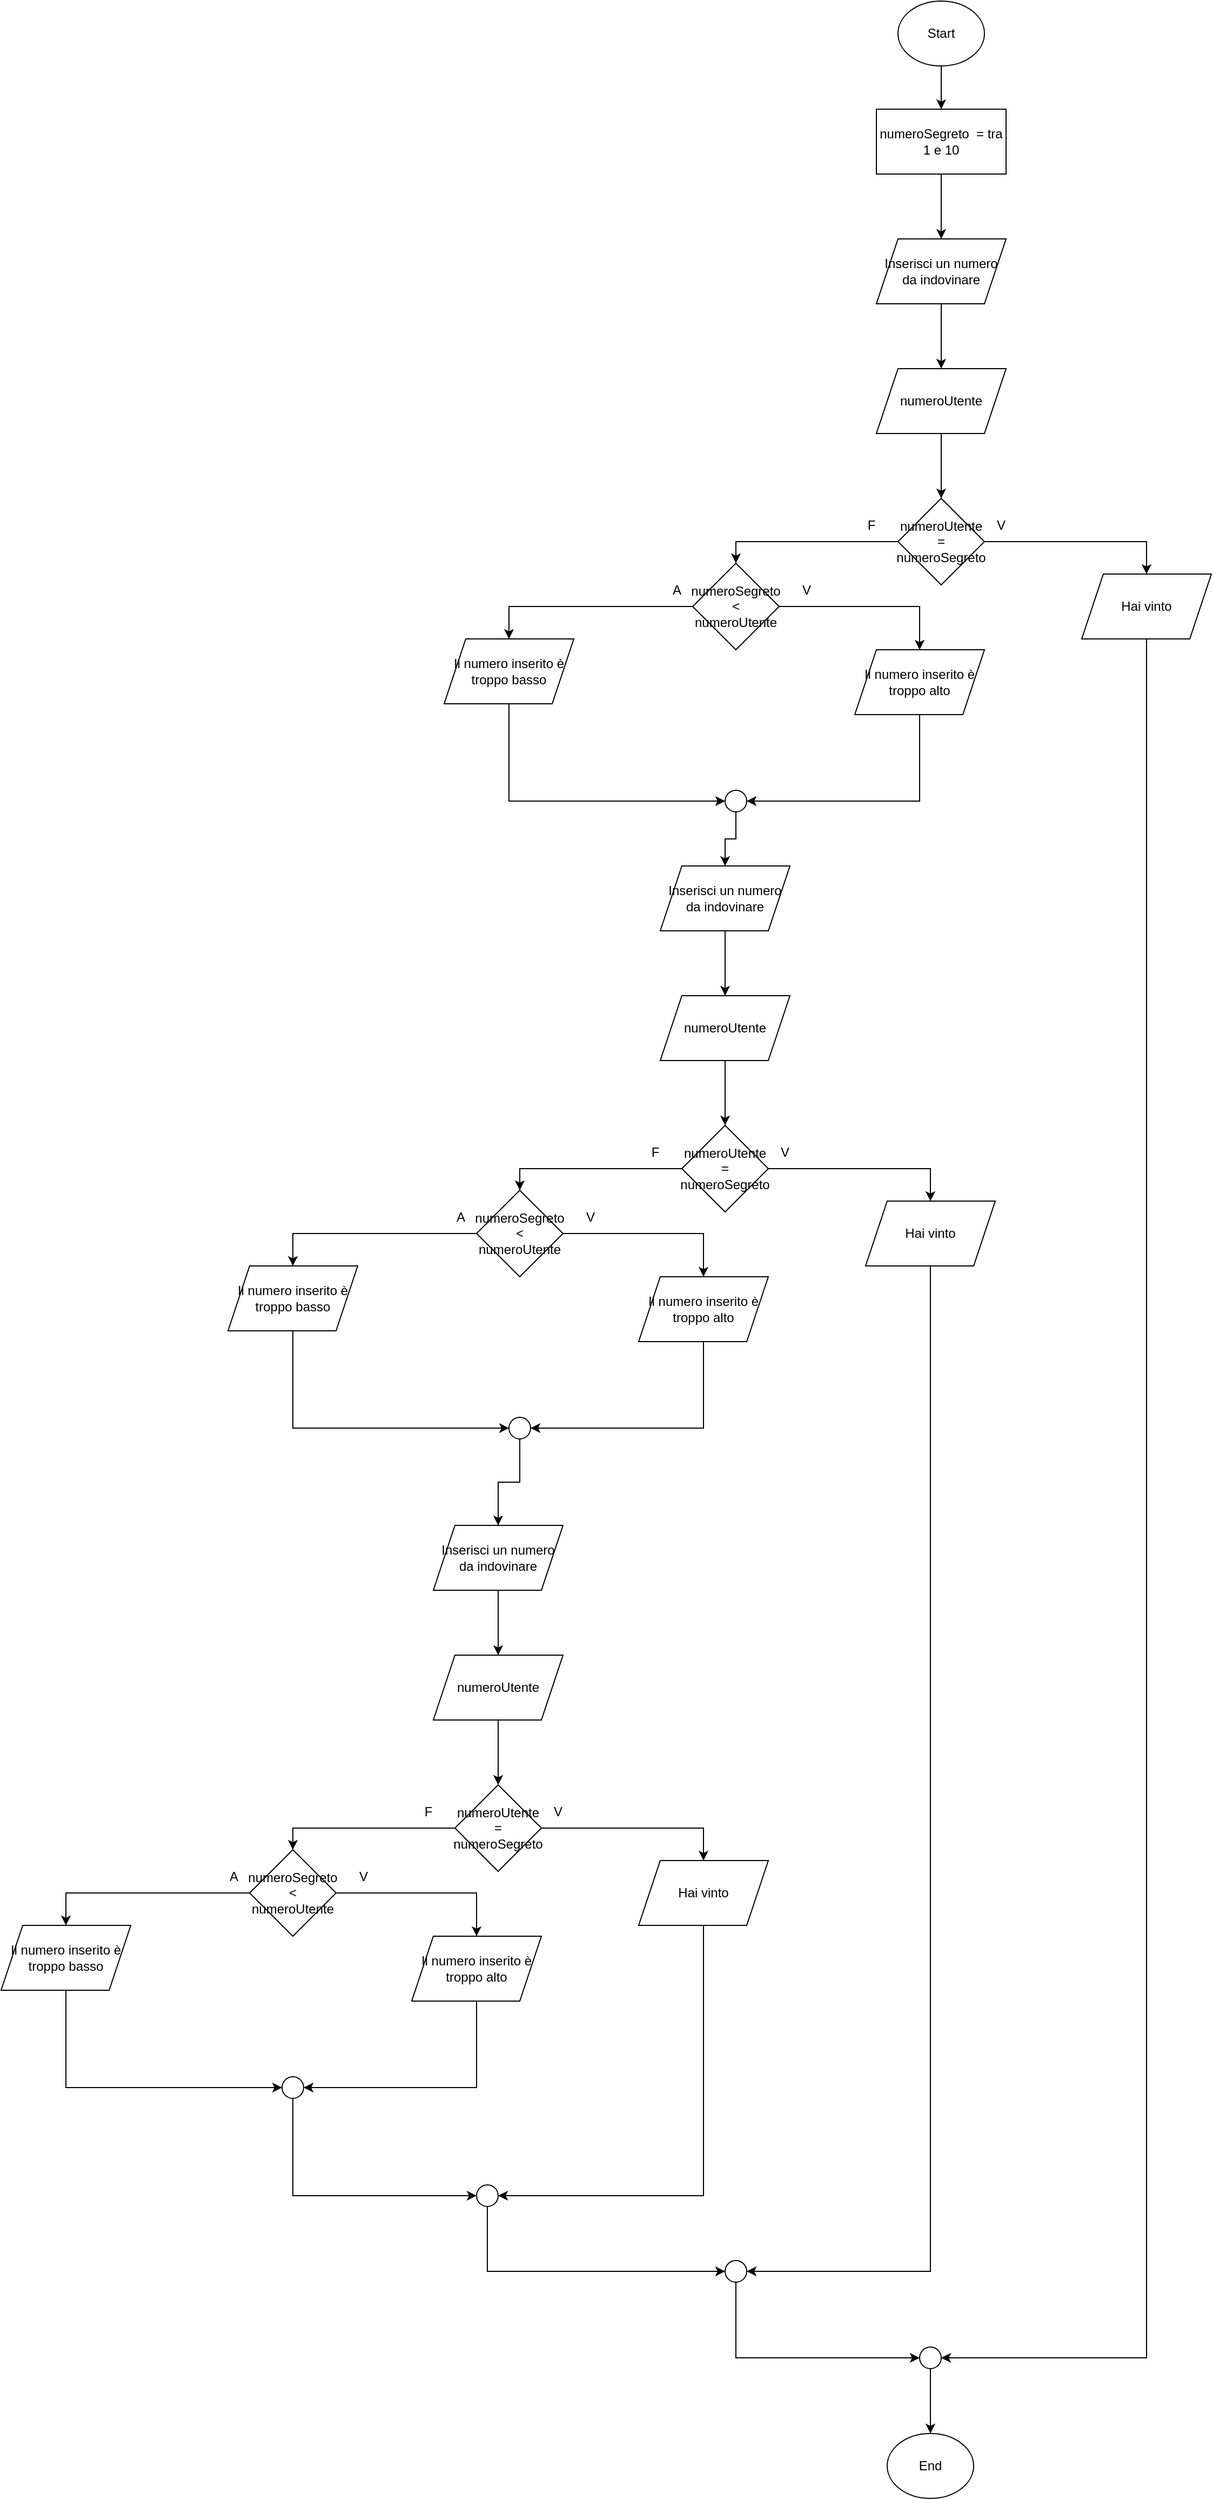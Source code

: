 <mxfile version="24.7.17">
  <diagram name="Page-1" id="CbUPqiv6I7nj8af12i6-">
    <mxGraphModel dx="2005" dy="507" grid="1" gridSize="10" guides="1" tooltips="1" connect="1" arrows="1" fold="1" page="1" pageScale="1" pageWidth="850" pageHeight="1100" math="0" shadow="0">
      <root>
        <mxCell id="0" />
        <mxCell id="1" parent="0" />
        <mxCell id="45dIWOD8UYYJ1IYV_hjM-60" style="edgeStyle=orthogonalEdgeStyle;rounded=0;orthogonalLoop=1;jettySize=auto;html=1;exitX=0.5;exitY=1;exitDx=0;exitDy=0;entryX=0.5;entryY=0;entryDx=0;entryDy=0;" edge="1" parent="1" source="45dIWOD8UYYJ1IYV_hjM-39" target="45dIWOD8UYYJ1IYV_hjM-59">
          <mxGeometry relative="1" as="geometry" />
        </mxCell>
        <mxCell id="45dIWOD8UYYJ1IYV_hjM-39" value="Start" style="ellipse;whiteSpace=wrap;html=1;" vertex="1" parent="1">
          <mxGeometry x="300" y="160" width="80" height="60" as="geometry" />
        </mxCell>
        <mxCell id="45dIWOD8UYYJ1IYV_hjM-62" style="edgeStyle=orthogonalEdgeStyle;rounded=0;orthogonalLoop=1;jettySize=auto;html=1;entryX=0.5;entryY=0;entryDx=0;entryDy=0;" edge="1" parent="1" source="45dIWOD8UYYJ1IYV_hjM-59" target="45dIWOD8UYYJ1IYV_hjM-61">
          <mxGeometry relative="1" as="geometry" />
        </mxCell>
        <mxCell id="45dIWOD8UYYJ1IYV_hjM-59" value="numeroSegreto&amp;nbsp; = tra 1 e 10" style="whiteSpace=wrap;html=1;" vertex="1" parent="1">
          <mxGeometry x="280" y="260" width="120" height="60" as="geometry" />
        </mxCell>
        <mxCell id="45dIWOD8UYYJ1IYV_hjM-66" style="edgeStyle=orthogonalEdgeStyle;rounded=0;orthogonalLoop=1;jettySize=auto;html=1;exitX=0.5;exitY=1;exitDx=0;exitDy=0;" edge="1" parent="1" source="45dIWOD8UYYJ1IYV_hjM-61" target="45dIWOD8UYYJ1IYV_hjM-64">
          <mxGeometry relative="1" as="geometry" />
        </mxCell>
        <mxCell id="45dIWOD8UYYJ1IYV_hjM-61" value="Inserisci un numero da indovinare" style="shape=parallelogram;perimeter=parallelogramPerimeter;whiteSpace=wrap;html=1;fixedSize=1;" vertex="1" parent="1">
          <mxGeometry x="280" y="380" width="120" height="60" as="geometry" />
        </mxCell>
        <mxCell id="45dIWOD8UYYJ1IYV_hjM-64" value="numeroUtente" style="shape=parallelogram;perimeter=parallelogramPerimeter;whiteSpace=wrap;html=1;fixedSize=1;" vertex="1" parent="1">
          <mxGeometry x="280" y="500" width="120" height="60" as="geometry" />
        </mxCell>
        <mxCell id="45dIWOD8UYYJ1IYV_hjM-73" style="edgeStyle=orthogonalEdgeStyle;rounded=0;orthogonalLoop=1;jettySize=auto;html=1;exitX=1;exitY=0.5;exitDx=0;exitDy=0;entryX=0.5;entryY=0;entryDx=0;entryDy=0;" edge="1" parent="1" source="45dIWOD8UYYJ1IYV_hjM-67" target="45dIWOD8UYYJ1IYV_hjM-72">
          <mxGeometry relative="1" as="geometry" />
        </mxCell>
        <mxCell id="45dIWOD8UYYJ1IYV_hjM-77" style="edgeStyle=orthogonalEdgeStyle;rounded=0;orthogonalLoop=1;jettySize=auto;html=1;entryX=0.5;entryY=0;entryDx=0;entryDy=0;" edge="1" parent="1" source="45dIWOD8UYYJ1IYV_hjM-67" target="45dIWOD8UYYJ1IYV_hjM-76">
          <mxGeometry relative="1" as="geometry" />
        </mxCell>
        <mxCell id="45dIWOD8UYYJ1IYV_hjM-67" value="numeroUtente = numeroSegreto" style="rhombus;whiteSpace=wrap;html=1;" vertex="1" parent="1">
          <mxGeometry x="300" y="620" width="80" height="80" as="geometry" />
        </mxCell>
        <mxCell id="45dIWOD8UYYJ1IYV_hjM-70" style="edgeStyle=orthogonalEdgeStyle;rounded=0;orthogonalLoop=1;jettySize=auto;html=1;exitX=0.5;exitY=1;exitDx=0;exitDy=0;entryX=0.5;entryY=0;entryDx=0;entryDy=0;" edge="1" parent="1" source="45dIWOD8UYYJ1IYV_hjM-64" target="45dIWOD8UYYJ1IYV_hjM-67">
          <mxGeometry relative="1" as="geometry" />
        </mxCell>
        <mxCell id="45dIWOD8UYYJ1IYV_hjM-109" style="edgeStyle=orthogonalEdgeStyle;rounded=0;orthogonalLoop=1;jettySize=auto;html=1;entryX=1;entryY=0.5;entryDx=0;entryDy=0;exitX=0.5;exitY=1;exitDx=0;exitDy=0;" edge="1" parent="1" source="45dIWOD8UYYJ1IYV_hjM-72" target="45dIWOD8UYYJ1IYV_hjM-160">
          <mxGeometry relative="1" as="geometry">
            <mxPoint x="550" y="1910" as="targetPoint" />
          </mxGeometry>
        </mxCell>
        <mxCell id="45dIWOD8UYYJ1IYV_hjM-72" value="Hai vinto" style="shape=parallelogram;perimeter=parallelogramPerimeter;whiteSpace=wrap;html=1;fixedSize=1;" vertex="1" parent="1">
          <mxGeometry x="470" y="690" width="120" height="60" as="geometry" />
        </mxCell>
        <mxCell id="45dIWOD8UYYJ1IYV_hjM-74" value="V" style="text;html=1;align=center;verticalAlign=middle;resizable=0;points=[];autosize=1;strokeColor=none;fillColor=none;" vertex="1" parent="1">
          <mxGeometry x="380" y="630" width="30" height="30" as="geometry" />
        </mxCell>
        <mxCell id="45dIWOD8UYYJ1IYV_hjM-79" style="edgeStyle=orthogonalEdgeStyle;rounded=0;orthogonalLoop=1;jettySize=auto;html=1;exitX=1;exitY=0.5;exitDx=0;exitDy=0;entryX=0.5;entryY=0;entryDx=0;entryDy=0;" edge="1" parent="1" source="45dIWOD8UYYJ1IYV_hjM-76" target="45dIWOD8UYYJ1IYV_hjM-78">
          <mxGeometry relative="1" as="geometry" />
        </mxCell>
        <mxCell id="45dIWOD8UYYJ1IYV_hjM-81" style="edgeStyle=orthogonalEdgeStyle;rounded=0;orthogonalLoop=1;jettySize=auto;html=1;entryX=0.5;entryY=0;entryDx=0;entryDy=0;" edge="1" parent="1" source="45dIWOD8UYYJ1IYV_hjM-76" target="45dIWOD8UYYJ1IYV_hjM-80">
          <mxGeometry relative="1" as="geometry" />
        </mxCell>
        <mxCell id="45dIWOD8UYYJ1IYV_hjM-76" value="numeroSegreto &amp;lt; numeroUtente" style="rhombus;whiteSpace=wrap;html=1;" vertex="1" parent="1">
          <mxGeometry x="110" y="680" width="80" height="80" as="geometry" />
        </mxCell>
        <mxCell id="45dIWOD8UYYJ1IYV_hjM-87" style="edgeStyle=orthogonalEdgeStyle;rounded=0;orthogonalLoop=1;jettySize=auto;html=1;entryX=1;entryY=0.5;entryDx=0;entryDy=0;exitX=0.5;exitY=1;exitDx=0;exitDy=0;" edge="1" parent="1" source="45dIWOD8UYYJ1IYV_hjM-78" target="45dIWOD8UYYJ1IYV_hjM-85">
          <mxGeometry relative="1" as="geometry" />
        </mxCell>
        <mxCell id="45dIWOD8UYYJ1IYV_hjM-78" value="Il numero inserito è troppo alto" style="shape=parallelogram;perimeter=parallelogramPerimeter;whiteSpace=wrap;html=1;fixedSize=1;" vertex="1" parent="1">
          <mxGeometry x="260" y="760" width="120" height="60" as="geometry" />
        </mxCell>
        <mxCell id="45dIWOD8UYYJ1IYV_hjM-86" style="edgeStyle=orthogonalEdgeStyle;rounded=0;orthogonalLoop=1;jettySize=auto;html=1;entryX=0;entryY=0.5;entryDx=0;entryDy=0;exitX=0.5;exitY=1;exitDx=0;exitDy=0;" edge="1" parent="1" source="45dIWOD8UYYJ1IYV_hjM-80" target="45dIWOD8UYYJ1IYV_hjM-85">
          <mxGeometry relative="1" as="geometry" />
        </mxCell>
        <mxCell id="45dIWOD8UYYJ1IYV_hjM-80" value="Il numero inserito è troppo basso" style="shape=parallelogram;perimeter=parallelogramPerimeter;whiteSpace=wrap;html=1;fixedSize=1;" vertex="1" parent="1">
          <mxGeometry x="-120" y="750" width="120" height="60" as="geometry" />
        </mxCell>
        <mxCell id="45dIWOD8UYYJ1IYV_hjM-82" value="F" style="text;html=1;align=center;verticalAlign=middle;resizable=0;points=[];autosize=1;strokeColor=none;fillColor=none;" vertex="1" parent="1">
          <mxGeometry x="260" y="630" width="30" height="30" as="geometry" />
        </mxCell>
        <mxCell id="45dIWOD8UYYJ1IYV_hjM-83" value="V" style="text;html=1;align=center;verticalAlign=middle;resizable=0;points=[];autosize=1;strokeColor=none;fillColor=none;" vertex="1" parent="1">
          <mxGeometry x="200" y="690" width="30" height="30" as="geometry" />
        </mxCell>
        <mxCell id="45dIWOD8UYYJ1IYV_hjM-84" value="A" style="text;html=1;align=center;verticalAlign=middle;resizable=0;points=[];autosize=1;strokeColor=none;fillColor=none;" vertex="1" parent="1">
          <mxGeometry x="80" y="690" width="30" height="30" as="geometry" />
        </mxCell>
        <mxCell id="45dIWOD8UYYJ1IYV_hjM-130" style="edgeStyle=orthogonalEdgeStyle;rounded=0;orthogonalLoop=1;jettySize=auto;html=1;" edge="1" parent="1" source="45dIWOD8UYYJ1IYV_hjM-85" target="45dIWOD8UYYJ1IYV_hjM-111">
          <mxGeometry relative="1" as="geometry" />
        </mxCell>
        <mxCell id="45dIWOD8UYYJ1IYV_hjM-85" value="" style="ellipse;whiteSpace=wrap;html=1;" vertex="1" parent="1">
          <mxGeometry x="140" y="890" width="20" height="20" as="geometry" />
        </mxCell>
        <mxCell id="45dIWOD8UYYJ1IYV_hjM-110" style="edgeStyle=orthogonalEdgeStyle;rounded=0;orthogonalLoop=1;jettySize=auto;html=1;exitX=0.5;exitY=1;exitDx=0;exitDy=0;" edge="1" parent="1" source="45dIWOD8UYYJ1IYV_hjM-111" target="45dIWOD8UYYJ1IYV_hjM-112">
          <mxGeometry relative="1" as="geometry" />
        </mxCell>
        <mxCell id="45dIWOD8UYYJ1IYV_hjM-111" value="Inserisci un numero da indovinare" style="shape=parallelogram;perimeter=parallelogramPerimeter;whiteSpace=wrap;html=1;fixedSize=1;" vertex="1" parent="1">
          <mxGeometry x="80" y="960" width="120" height="60" as="geometry" />
        </mxCell>
        <mxCell id="45dIWOD8UYYJ1IYV_hjM-112" value="numeroUtente" style="shape=parallelogram;perimeter=parallelogramPerimeter;whiteSpace=wrap;html=1;fixedSize=1;" vertex="1" parent="1">
          <mxGeometry x="80" y="1080" width="120" height="60" as="geometry" />
        </mxCell>
        <mxCell id="45dIWOD8UYYJ1IYV_hjM-113" style="edgeStyle=orthogonalEdgeStyle;rounded=0;orthogonalLoop=1;jettySize=auto;html=1;exitX=1;exitY=0.5;exitDx=0;exitDy=0;entryX=0.5;entryY=0;entryDx=0;entryDy=0;" edge="1" parent="1" source="45dIWOD8UYYJ1IYV_hjM-115" target="45dIWOD8UYYJ1IYV_hjM-117">
          <mxGeometry relative="1" as="geometry" />
        </mxCell>
        <mxCell id="45dIWOD8UYYJ1IYV_hjM-114" style="edgeStyle=orthogonalEdgeStyle;rounded=0;orthogonalLoop=1;jettySize=auto;html=1;entryX=0.5;entryY=0;entryDx=0;entryDy=0;" edge="1" parent="1" source="45dIWOD8UYYJ1IYV_hjM-115" target="45dIWOD8UYYJ1IYV_hjM-121">
          <mxGeometry relative="1" as="geometry" />
        </mxCell>
        <mxCell id="45dIWOD8UYYJ1IYV_hjM-115" value="numeroUtente = numeroSegreto" style="rhombus;whiteSpace=wrap;html=1;" vertex="1" parent="1">
          <mxGeometry x="100" y="1200" width="80" height="80" as="geometry" />
        </mxCell>
        <mxCell id="45dIWOD8UYYJ1IYV_hjM-116" style="edgeStyle=orthogonalEdgeStyle;rounded=0;orthogonalLoop=1;jettySize=auto;html=1;exitX=0.5;exitY=1;exitDx=0;exitDy=0;entryX=0.5;entryY=0;entryDx=0;entryDy=0;" edge="1" parent="1" source="45dIWOD8UYYJ1IYV_hjM-112" target="45dIWOD8UYYJ1IYV_hjM-115">
          <mxGeometry relative="1" as="geometry" />
        </mxCell>
        <mxCell id="45dIWOD8UYYJ1IYV_hjM-131" style="edgeStyle=orthogonalEdgeStyle;rounded=0;orthogonalLoop=1;jettySize=auto;html=1;entryX=1;entryY=0.5;entryDx=0;entryDy=0;exitX=0.5;exitY=1;exitDx=0;exitDy=0;" edge="1" parent="1" source="45dIWOD8UYYJ1IYV_hjM-117" target="45dIWOD8UYYJ1IYV_hjM-158">
          <mxGeometry relative="1" as="geometry">
            <mxPoint x="320" y="1854" as="targetPoint" />
          </mxGeometry>
        </mxCell>
        <mxCell id="45dIWOD8UYYJ1IYV_hjM-117" value="Hai vinto" style="shape=parallelogram;perimeter=parallelogramPerimeter;whiteSpace=wrap;html=1;fixedSize=1;" vertex="1" parent="1">
          <mxGeometry x="270" y="1270" width="120" height="60" as="geometry" />
        </mxCell>
        <mxCell id="45dIWOD8UYYJ1IYV_hjM-118" value="V" style="text;html=1;align=center;verticalAlign=middle;resizable=0;points=[];autosize=1;strokeColor=none;fillColor=none;" vertex="1" parent="1">
          <mxGeometry x="180" y="1210" width="30" height="30" as="geometry" />
        </mxCell>
        <mxCell id="45dIWOD8UYYJ1IYV_hjM-119" style="edgeStyle=orthogonalEdgeStyle;rounded=0;orthogonalLoop=1;jettySize=auto;html=1;exitX=1;exitY=0.5;exitDx=0;exitDy=0;entryX=0.5;entryY=0;entryDx=0;entryDy=0;" edge="1" parent="1" source="45dIWOD8UYYJ1IYV_hjM-121" target="45dIWOD8UYYJ1IYV_hjM-123">
          <mxGeometry relative="1" as="geometry" />
        </mxCell>
        <mxCell id="45dIWOD8UYYJ1IYV_hjM-120" style="edgeStyle=orthogonalEdgeStyle;rounded=0;orthogonalLoop=1;jettySize=auto;html=1;entryX=0.5;entryY=0;entryDx=0;entryDy=0;" edge="1" parent="1" source="45dIWOD8UYYJ1IYV_hjM-121" target="45dIWOD8UYYJ1IYV_hjM-125">
          <mxGeometry relative="1" as="geometry" />
        </mxCell>
        <mxCell id="45dIWOD8UYYJ1IYV_hjM-121" value="numeroSegreto &amp;lt; numeroUtente" style="rhombus;whiteSpace=wrap;html=1;" vertex="1" parent="1">
          <mxGeometry x="-90" y="1260" width="80" height="80" as="geometry" />
        </mxCell>
        <mxCell id="45dIWOD8UYYJ1IYV_hjM-122" style="edgeStyle=orthogonalEdgeStyle;rounded=0;orthogonalLoop=1;jettySize=auto;html=1;entryX=1;entryY=0.5;entryDx=0;entryDy=0;exitX=0.5;exitY=1;exitDx=0;exitDy=0;" edge="1" parent="1" source="45dIWOD8UYYJ1IYV_hjM-123" target="45dIWOD8UYYJ1IYV_hjM-129">
          <mxGeometry relative="1" as="geometry" />
        </mxCell>
        <mxCell id="45dIWOD8UYYJ1IYV_hjM-123" value="Il numero inserito è troppo alto" style="shape=parallelogram;perimeter=parallelogramPerimeter;whiteSpace=wrap;html=1;fixedSize=1;" vertex="1" parent="1">
          <mxGeometry x="60" y="1340" width="120" height="60" as="geometry" />
        </mxCell>
        <mxCell id="45dIWOD8UYYJ1IYV_hjM-124" style="edgeStyle=orthogonalEdgeStyle;rounded=0;orthogonalLoop=1;jettySize=auto;html=1;entryX=0;entryY=0.5;entryDx=0;entryDy=0;exitX=0.5;exitY=1;exitDx=0;exitDy=0;" edge="1" parent="1" source="45dIWOD8UYYJ1IYV_hjM-125" target="45dIWOD8UYYJ1IYV_hjM-129">
          <mxGeometry relative="1" as="geometry" />
        </mxCell>
        <mxCell id="45dIWOD8UYYJ1IYV_hjM-125" value="Il numero inserito è troppo basso" style="shape=parallelogram;perimeter=parallelogramPerimeter;whiteSpace=wrap;html=1;fixedSize=1;" vertex="1" parent="1">
          <mxGeometry x="-320" y="1330" width="120" height="60" as="geometry" />
        </mxCell>
        <mxCell id="45dIWOD8UYYJ1IYV_hjM-126" value="F" style="text;html=1;align=center;verticalAlign=middle;resizable=0;points=[];autosize=1;strokeColor=none;fillColor=none;" vertex="1" parent="1">
          <mxGeometry x="60" y="1210" width="30" height="30" as="geometry" />
        </mxCell>
        <mxCell id="45dIWOD8UYYJ1IYV_hjM-127" value="V" style="text;html=1;align=center;verticalAlign=middle;resizable=0;points=[];autosize=1;strokeColor=none;fillColor=none;" vertex="1" parent="1">
          <mxGeometry y="1270" width="30" height="30" as="geometry" />
        </mxCell>
        <mxCell id="45dIWOD8UYYJ1IYV_hjM-128" value="A" style="text;html=1;align=center;verticalAlign=middle;resizable=0;points=[];autosize=1;strokeColor=none;fillColor=none;" vertex="1" parent="1">
          <mxGeometry x="-120" y="1270" width="30" height="30" as="geometry" />
        </mxCell>
        <mxCell id="45dIWOD8UYYJ1IYV_hjM-152" style="edgeStyle=orthogonalEdgeStyle;rounded=0;orthogonalLoop=1;jettySize=auto;html=1;entryX=0.5;entryY=0;entryDx=0;entryDy=0;" edge="1" parent="1" source="45dIWOD8UYYJ1IYV_hjM-129" target="45dIWOD8UYYJ1IYV_hjM-133">
          <mxGeometry relative="1" as="geometry" />
        </mxCell>
        <mxCell id="45dIWOD8UYYJ1IYV_hjM-129" value="" style="ellipse;whiteSpace=wrap;html=1;" vertex="1" parent="1">
          <mxGeometry x="-60" y="1470" width="20" height="20" as="geometry" />
        </mxCell>
        <mxCell id="45dIWOD8UYYJ1IYV_hjM-132" style="edgeStyle=orthogonalEdgeStyle;rounded=0;orthogonalLoop=1;jettySize=auto;html=1;exitX=0.5;exitY=1;exitDx=0;exitDy=0;" edge="1" parent="1" source="45dIWOD8UYYJ1IYV_hjM-133" target="45dIWOD8UYYJ1IYV_hjM-134">
          <mxGeometry relative="1" as="geometry" />
        </mxCell>
        <mxCell id="45dIWOD8UYYJ1IYV_hjM-133" value="Inserisci un numero da indovinare" style="shape=parallelogram;perimeter=parallelogramPerimeter;whiteSpace=wrap;html=1;fixedSize=1;" vertex="1" parent="1">
          <mxGeometry x="-130" y="1570" width="120" height="60" as="geometry" />
        </mxCell>
        <mxCell id="45dIWOD8UYYJ1IYV_hjM-134" value="numeroUtente" style="shape=parallelogram;perimeter=parallelogramPerimeter;whiteSpace=wrap;html=1;fixedSize=1;" vertex="1" parent="1">
          <mxGeometry x="-130" y="1690" width="120" height="60" as="geometry" />
        </mxCell>
        <mxCell id="45dIWOD8UYYJ1IYV_hjM-135" style="edgeStyle=orthogonalEdgeStyle;rounded=0;orthogonalLoop=1;jettySize=auto;html=1;exitX=1;exitY=0.5;exitDx=0;exitDy=0;entryX=0.5;entryY=0;entryDx=0;entryDy=0;" edge="1" parent="1" source="45dIWOD8UYYJ1IYV_hjM-137" target="45dIWOD8UYYJ1IYV_hjM-139">
          <mxGeometry relative="1" as="geometry" />
        </mxCell>
        <mxCell id="45dIWOD8UYYJ1IYV_hjM-136" style="edgeStyle=orthogonalEdgeStyle;rounded=0;orthogonalLoop=1;jettySize=auto;html=1;entryX=0.5;entryY=0;entryDx=0;entryDy=0;" edge="1" parent="1" source="45dIWOD8UYYJ1IYV_hjM-137" target="45dIWOD8UYYJ1IYV_hjM-143">
          <mxGeometry relative="1" as="geometry" />
        </mxCell>
        <mxCell id="45dIWOD8UYYJ1IYV_hjM-137" value="numeroUtente = numeroSegreto" style="rhombus;whiteSpace=wrap;html=1;" vertex="1" parent="1">
          <mxGeometry x="-110" y="1810" width="80" height="80" as="geometry" />
        </mxCell>
        <mxCell id="45dIWOD8UYYJ1IYV_hjM-138" style="edgeStyle=orthogonalEdgeStyle;rounded=0;orthogonalLoop=1;jettySize=auto;html=1;exitX=0.5;exitY=1;exitDx=0;exitDy=0;entryX=0.5;entryY=0;entryDx=0;entryDy=0;" edge="1" parent="1" source="45dIWOD8UYYJ1IYV_hjM-134" target="45dIWOD8UYYJ1IYV_hjM-137">
          <mxGeometry relative="1" as="geometry" />
        </mxCell>
        <mxCell id="45dIWOD8UYYJ1IYV_hjM-155" style="edgeStyle=orthogonalEdgeStyle;rounded=0;orthogonalLoop=1;jettySize=auto;html=1;entryX=1;entryY=0.5;entryDx=0;entryDy=0;exitX=0.5;exitY=1;exitDx=0;exitDy=0;" edge="1" parent="1" source="45dIWOD8UYYJ1IYV_hjM-139" target="45dIWOD8UYYJ1IYV_hjM-154">
          <mxGeometry relative="1" as="geometry" />
        </mxCell>
        <mxCell id="45dIWOD8UYYJ1IYV_hjM-139" value="Hai vinto" style="shape=parallelogram;perimeter=parallelogramPerimeter;whiteSpace=wrap;html=1;fixedSize=1;" vertex="1" parent="1">
          <mxGeometry x="60" y="1880" width="120" height="60" as="geometry" />
        </mxCell>
        <mxCell id="45dIWOD8UYYJ1IYV_hjM-140" value="V" style="text;html=1;align=center;verticalAlign=middle;resizable=0;points=[];autosize=1;strokeColor=none;fillColor=none;" vertex="1" parent="1">
          <mxGeometry x="-30" y="1820" width="30" height="30" as="geometry" />
        </mxCell>
        <mxCell id="45dIWOD8UYYJ1IYV_hjM-141" style="edgeStyle=orthogonalEdgeStyle;rounded=0;orthogonalLoop=1;jettySize=auto;html=1;exitX=1;exitY=0.5;exitDx=0;exitDy=0;entryX=0.5;entryY=0;entryDx=0;entryDy=0;" edge="1" parent="1" source="45dIWOD8UYYJ1IYV_hjM-143" target="45dIWOD8UYYJ1IYV_hjM-145">
          <mxGeometry relative="1" as="geometry" />
        </mxCell>
        <mxCell id="45dIWOD8UYYJ1IYV_hjM-142" style="edgeStyle=orthogonalEdgeStyle;rounded=0;orthogonalLoop=1;jettySize=auto;html=1;entryX=0.5;entryY=0;entryDx=0;entryDy=0;" edge="1" parent="1" source="45dIWOD8UYYJ1IYV_hjM-143" target="45dIWOD8UYYJ1IYV_hjM-147">
          <mxGeometry relative="1" as="geometry" />
        </mxCell>
        <mxCell id="45dIWOD8UYYJ1IYV_hjM-143" value="numeroSegreto &amp;lt; numeroUtente" style="rhombus;whiteSpace=wrap;html=1;" vertex="1" parent="1">
          <mxGeometry x="-300" y="1870" width="80" height="80" as="geometry" />
        </mxCell>
        <mxCell id="45dIWOD8UYYJ1IYV_hjM-144" style="edgeStyle=orthogonalEdgeStyle;rounded=0;orthogonalLoop=1;jettySize=auto;html=1;entryX=1;entryY=0.5;entryDx=0;entryDy=0;exitX=0.5;exitY=1;exitDx=0;exitDy=0;" edge="1" parent="1" source="45dIWOD8UYYJ1IYV_hjM-145" target="45dIWOD8UYYJ1IYV_hjM-151">
          <mxGeometry relative="1" as="geometry" />
        </mxCell>
        <mxCell id="45dIWOD8UYYJ1IYV_hjM-145" value="Il numero inserito è troppo alto" style="shape=parallelogram;perimeter=parallelogramPerimeter;whiteSpace=wrap;html=1;fixedSize=1;" vertex="1" parent="1">
          <mxGeometry x="-150" y="1950" width="120" height="60" as="geometry" />
        </mxCell>
        <mxCell id="45dIWOD8UYYJ1IYV_hjM-146" style="edgeStyle=orthogonalEdgeStyle;rounded=0;orthogonalLoop=1;jettySize=auto;html=1;entryX=0;entryY=0.5;entryDx=0;entryDy=0;exitX=0.5;exitY=1;exitDx=0;exitDy=0;" edge="1" parent="1" source="45dIWOD8UYYJ1IYV_hjM-147" target="45dIWOD8UYYJ1IYV_hjM-151">
          <mxGeometry relative="1" as="geometry" />
        </mxCell>
        <mxCell id="45dIWOD8UYYJ1IYV_hjM-147" value="Il numero inserito è troppo basso" style="shape=parallelogram;perimeter=parallelogramPerimeter;whiteSpace=wrap;html=1;fixedSize=1;" vertex="1" parent="1">
          <mxGeometry x="-530" y="1940" width="120" height="60" as="geometry" />
        </mxCell>
        <mxCell id="45dIWOD8UYYJ1IYV_hjM-148" value="F" style="text;html=1;align=center;verticalAlign=middle;resizable=0;points=[];autosize=1;strokeColor=none;fillColor=none;" vertex="1" parent="1">
          <mxGeometry x="-150" y="1820" width="30" height="30" as="geometry" />
        </mxCell>
        <mxCell id="45dIWOD8UYYJ1IYV_hjM-149" value="V" style="text;html=1;align=center;verticalAlign=middle;resizable=0;points=[];autosize=1;strokeColor=none;fillColor=none;" vertex="1" parent="1">
          <mxGeometry x="-210" y="1880" width="30" height="30" as="geometry" />
        </mxCell>
        <mxCell id="45dIWOD8UYYJ1IYV_hjM-150" value="A" style="text;html=1;align=center;verticalAlign=middle;resizable=0;points=[];autosize=1;strokeColor=none;fillColor=none;" vertex="1" parent="1">
          <mxGeometry x="-330" y="1880" width="30" height="30" as="geometry" />
        </mxCell>
        <mxCell id="45dIWOD8UYYJ1IYV_hjM-156" style="edgeStyle=orthogonalEdgeStyle;rounded=0;orthogonalLoop=1;jettySize=auto;html=1;entryX=0;entryY=0.5;entryDx=0;entryDy=0;exitX=0.5;exitY=1;exitDx=0;exitDy=0;" edge="1" parent="1" source="45dIWOD8UYYJ1IYV_hjM-151" target="45dIWOD8UYYJ1IYV_hjM-154">
          <mxGeometry relative="1" as="geometry" />
        </mxCell>
        <mxCell id="45dIWOD8UYYJ1IYV_hjM-151" value="" style="ellipse;whiteSpace=wrap;html=1;" vertex="1" parent="1">
          <mxGeometry x="-270" y="2080" width="20" height="20" as="geometry" />
        </mxCell>
        <mxCell id="45dIWOD8UYYJ1IYV_hjM-159" style="edgeStyle=orthogonalEdgeStyle;rounded=0;orthogonalLoop=1;jettySize=auto;html=1;entryX=0;entryY=0.5;entryDx=0;entryDy=0;exitX=0.5;exitY=1;exitDx=0;exitDy=0;" edge="1" parent="1" source="45dIWOD8UYYJ1IYV_hjM-154" target="45dIWOD8UYYJ1IYV_hjM-158">
          <mxGeometry relative="1" as="geometry" />
        </mxCell>
        <mxCell id="45dIWOD8UYYJ1IYV_hjM-154" value="" style="ellipse;whiteSpace=wrap;html=1;" vertex="1" parent="1">
          <mxGeometry x="-90" y="2180" width="20" height="20" as="geometry" />
        </mxCell>
        <mxCell id="45dIWOD8UYYJ1IYV_hjM-161" style="edgeStyle=orthogonalEdgeStyle;rounded=0;orthogonalLoop=1;jettySize=auto;html=1;entryX=0;entryY=0.5;entryDx=0;entryDy=0;exitX=0.5;exitY=1;exitDx=0;exitDy=0;" edge="1" parent="1" source="45dIWOD8UYYJ1IYV_hjM-158" target="45dIWOD8UYYJ1IYV_hjM-160">
          <mxGeometry relative="1" as="geometry" />
        </mxCell>
        <mxCell id="45dIWOD8UYYJ1IYV_hjM-158" value="" style="ellipse;whiteSpace=wrap;html=1;" vertex="1" parent="1">
          <mxGeometry x="140" y="2250" width="20" height="20" as="geometry" />
        </mxCell>
        <mxCell id="45dIWOD8UYYJ1IYV_hjM-162" style="edgeStyle=orthogonalEdgeStyle;rounded=0;orthogonalLoop=1;jettySize=auto;html=1;exitX=0.5;exitY=1;exitDx=0;exitDy=0;entryX=0.5;entryY=0;entryDx=0;entryDy=0;" edge="1" parent="1" source="45dIWOD8UYYJ1IYV_hjM-160" target="45dIWOD8UYYJ1IYV_hjM-163">
          <mxGeometry relative="1" as="geometry">
            <mxPoint x="330" y="2400" as="targetPoint" />
          </mxGeometry>
        </mxCell>
        <mxCell id="45dIWOD8UYYJ1IYV_hjM-160" value="" style="ellipse;whiteSpace=wrap;html=1;" vertex="1" parent="1">
          <mxGeometry x="320" y="2330" width="20" height="20" as="geometry" />
        </mxCell>
        <mxCell id="45dIWOD8UYYJ1IYV_hjM-163" value="End" style="ellipse;whiteSpace=wrap;html=1;" vertex="1" parent="1">
          <mxGeometry x="290" y="2410" width="80" height="60" as="geometry" />
        </mxCell>
      </root>
    </mxGraphModel>
  </diagram>
</mxfile>
